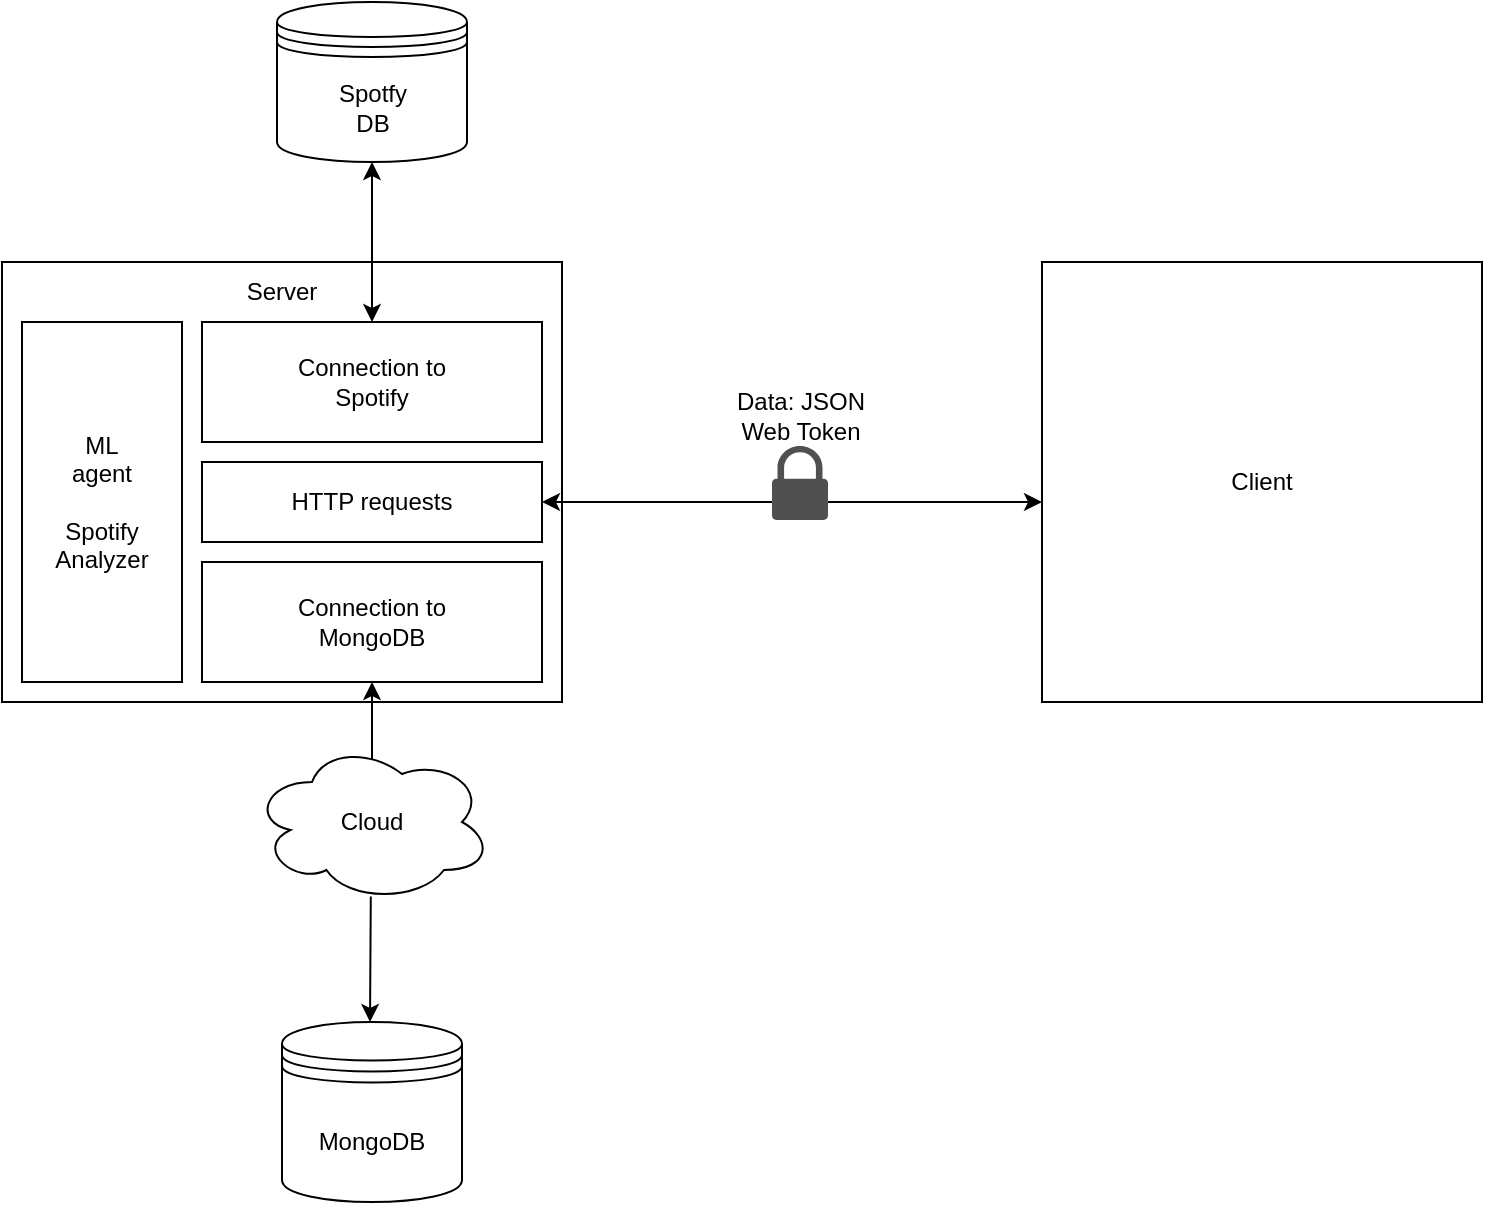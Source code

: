 <mxfile version="24.8.3">
  <diagram name="Page-1" id="mf3pbiEKWLnP7e9JJuCB">
    <mxGraphModel dx="1050" dy="596" grid="1" gridSize="10" guides="1" tooltips="1" connect="1" arrows="1" fold="1" page="1" pageScale="1" pageWidth="850" pageHeight="1100" math="0" shadow="0">
      <root>
        <mxCell id="0" />
        <mxCell id="1" parent="0" />
        <mxCell id="818d8t7KhG2oITbNVRv7-1" value="&lt;div&gt;&lt;br&gt;&lt;/div&gt;" style="rounded=0;whiteSpace=wrap;html=1;" vertex="1" parent="1">
          <mxGeometry x="40" y="140" width="280" height="220" as="geometry" />
        </mxCell>
        <mxCell id="818d8t7KhG2oITbNVRv7-2" value="ML&lt;div&gt;agent&lt;/div&gt;&lt;div&gt;&lt;br&gt;&lt;/div&gt;&lt;div&gt;Spotify&lt;/div&gt;&lt;div&gt;Analyzer&lt;/div&gt;" style="rounded=0;whiteSpace=wrap;html=1;" vertex="1" parent="1">
          <mxGeometry x="50" y="170" width="80" height="180" as="geometry" />
        </mxCell>
        <mxCell id="818d8t7KhG2oITbNVRv7-3" value="Connection to&lt;div&gt;MongoDB&lt;/div&gt;" style="rounded=0;whiteSpace=wrap;html=1;" vertex="1" parent="1">
          <mxGeometry x="140" y="290" width="170" height="60" as="geometry" />
        </mxCell>
        <mxCell id="818d8t7KhG2oITbNVRv7-4" value="" style="endArrow=classic;startArrow=classic;html=1;rounded=0;entryX=0.5;entryY=1;entryDx=0;entryDy=0;exitX=0.5;exitY=0.25;exitDx=0;exitDy=0;exitPerimeter=0;" edge="1" parent="1" source="818d8t7KhG2oITbNVRv7-5" target="818d8t7KhG2oITbNVRv7-3">
          <mxGeometry width="50" height="50" relative="1" as="geometry">
            <mxPoint x="225" y="460" as="sourcePoint" />
            <mxPoint x="450" y="360" as="targetPoint" />
          </mxGeometry>
        </mxCell>
        <mxCell id="818d8t7KhG2oITbNVRv7-5" value="&lt;div&gt;&lt;br&gt;&lt;/div&gt;Cloud&lt;div&gt;&lt;br&gt;&lt;/div&gt;" style="ellipse;shape=cloud;whiteSpace=wrap;html=1;" vertex="1" parent="1">
          <mxGeometry x="165" y="380" width="120" height="80" as="geometry" />
        </mxCell>
        <mxCell id="818d8t7KhG2oITbNVRv7-7" value="" style="endArrow=classic;html=1;rounded=0;exitX=0.495;exitY=0.965;exitDx=0;exitDy=0;exitPerimeter=0;" edge="1" parent="1" source="818d8t7KhG2oITbNVRv7-5">
          <mxGeometry width="50" height="50" relative="1" as="geometry">
            <mxPoint x="400" y="440" as="sourcePoint" />
            <mxPoint x="224" y="520" as="targetPoint" />
          </mxGeometry>
        </mxCell>
        <mxCell id="818d8t7KhG2oITbNVRv7-8" value="MongoDB" style="shape=datastore;whiteSpace=wrap;html=1;" vertex="1" parent="1">
          <mxGeometry x="180" y="520" width="90" height="90" as="geometry" />
        </mxCell>
        <mxCell id="818d8t7KhG2oITbNVRv7-9" value="Connection to&lt;br&gt;Spotify" style="rounded=0;whiteSpace=wrap;html=1;" vertex="1" parent="1">
          <mxGeometry x="140" y="170" width="170" height="60" as="geometry" />
        </mxCell>
        <mxCell id="818d8t7KhG2oITbNVRv7-10" value="" style="endArrow=classic;startArrow=classic;html=1;rounded=0;exitX=0.5;exitY=0;exitDx=0;exitDy=0;" edge="1" parent="1" source="818d8t7KhG2oITbNVRv7-9" target="818d8t7KhG2oITbNVRv7-11">
          <mxGeometry width="50" height="50" relative="1" as="geometry">
            <mxPoint x="200" y="160" as="sourcePoint" />
            <mxPoint x="200" y="90" as="targetPoint" />
          </mxGeometry>
        </mxCell>
        <mxCell id="818d8t7KhG2oITbNVRv7-11" value="Spotfy&lt;br&gt;DB" style="shape=datastore;whiteSpace=wrap;html=1;" vertex="1" parent="1">
          <mxGeometry x="177.5" y="10" width="95" height="80" as="geometry" />
        </mxCell>
        <mxCell id="818d8t7KhG2oITbNVRv7-12" value="HTTP requests" style="rounded=0;whiteSpace=wrap;html=1;" vertex="1" parent="1">
          <mxGeometry x="140" y="240" width="170" height="40" as="geometry" />
        </mxCell>
        <mxCell id="818d8t7KhG2oITbNVRv7-13" value="Client" style="whiteSpace=wrap;html=1;aspect=fixed;" vertex="1" parent="1">
          <mxGeometry x="560" y="140" width="220" height="220" as="geometry" />
        </mxCell>
        <mxCell id="818d8t7KhG2oITbNVRv7-14" value="" style="endArrow=classic;startArrow=classic;html=1;rounded=0;exitX=1;exitY=0.5;exitDx=0;exitDy=0;" edge="1" parent="1" source="818d8t7KhG2oITbNVRv7-12">
          <mxGeometry width="50" height="50" relative="1" as="geometry">
            <mxPoint x="400" y="340" as="sourcePoint" />
            <mxPoint x="560" y="260" as="targetPoint" />
          </mxGeometry>
        </mxCell>
        <mxCell id="818d8t7KhG2oITbNVRv7-16" value="" style="sketch=0;pointerEvents=1;shadow=0;dashed=0;html=1;strokeColor=none;fillColor=#505050;labelPosition=center;verticalLabelPosition=bottom;verticalAlign=top;outlineConnect=0;align=center;shape=mxgraph.office.security.lock_protected;" vertex="1" parent="1">
          <mxGeometry x="425" y="232" width="28" height="37" as="geometry" />
        </mxCell>
        <mxCell id="818d8t7KhG2oITbNVRv7-17" value="Data: JSON&lt;div&gt;Web Token&lt;/div&gt;" style="text;html=1;align=center;verticalAlign=middle;resizable=0;points=[];autosize=1;strokeColor=none;fillColor=none;" vertex="1" parent="1">
          <mxGeometry x="394" y="197" width="90" height="40" as="geometry" />
        </mxCell>
        <mxCell id="818d8t7KhG2oITbNVRv7-18" value="Server" style="text;html=1;align=center;verticalAlign=middle;whiteSpace=wrap;rounded=0;" vertex="1" parent="1">
          <mxGeometry x="150" y="140" width="60" height="30" as="geometry" />
        </mxCell>
      </root>
    </mxGraphModel>
  </diagram>
</mxfile>
